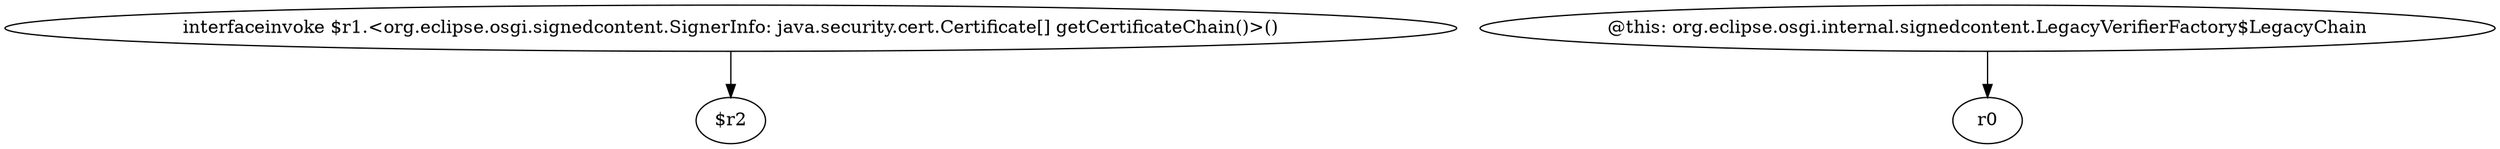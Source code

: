 digraph g {
0[label="interfaceinvoke $r1.<org.eclipse.osgi.signedcontent.SignerInfo: java.security.cert.Certificate[] getCertificateChain()>()"]
1[label="$r2"]
0->1[label=""]
2[label="@this: org.eclipse.osgi.internal.signedcontent.LegacyVerifierFactory$LegacyChain"]
3[label="r0"]
2->3[label=""]
}